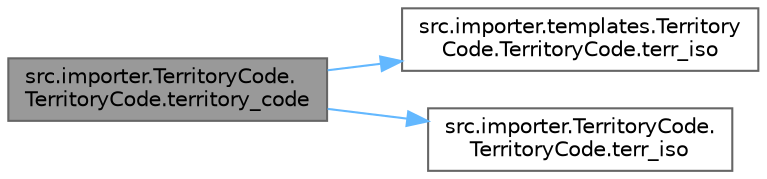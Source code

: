 digraph "src.importer.TerritoryCode.TerritoryCode.territory_code"
{
 // LATEX_PDF_SIZE
  bgcolor="transparent";
  edge [fontname=Helvetica,fontsize=10,labelfontname=Helvetica,labelfontsize=10];
  node [fontname=Helvetica,fontsize=10,shape=box,height=0.2,width=0.4];
  rankdir="LR";
  Node1 [id="Node000001",label="src.importer.TerritoryCode.\lTerritoryCode.territory_code",height=0.2,width=0.4,color="gray40", fillcolor="grey60", style="filled", fontcolor="black",tooltip=" "];
  Node1 -> Node2 [id="edge1_Node000001_Node000002",color="steelblue1",style="solid",tooltip=" "];
  Node2 [id="Node000002",label="src.importer.templates.Territory\lCode.TerritoryCode.terr_iso",height=0.2,width=0.4,color="grey40", fillcolor="white", style="filled",URL="$classsrc_1_1importer_1_1templates_1_1_territory_code_1_1_territory_code.html#a80d43f902c07ba1c7cebba571fadb0b3",tooltip=" "];
  Node1 -> Node3 [id="edge2_Node000001_Node000003",color="steelblue1",style="solid",tooltip=" "];
  Node3 [id="Node000003",label="src.importer.TerritoryCode.\lTerritoryCode.terr_iso",height=0.2,width=0.4,color="grey40", fillcolor="white", style="filled",URL="$classsrc_1_1importer_1_1_territory_code_1_1_territory_code.html#aedea84de01316eb5c062a68582a99295",tooltip=" "];
}
